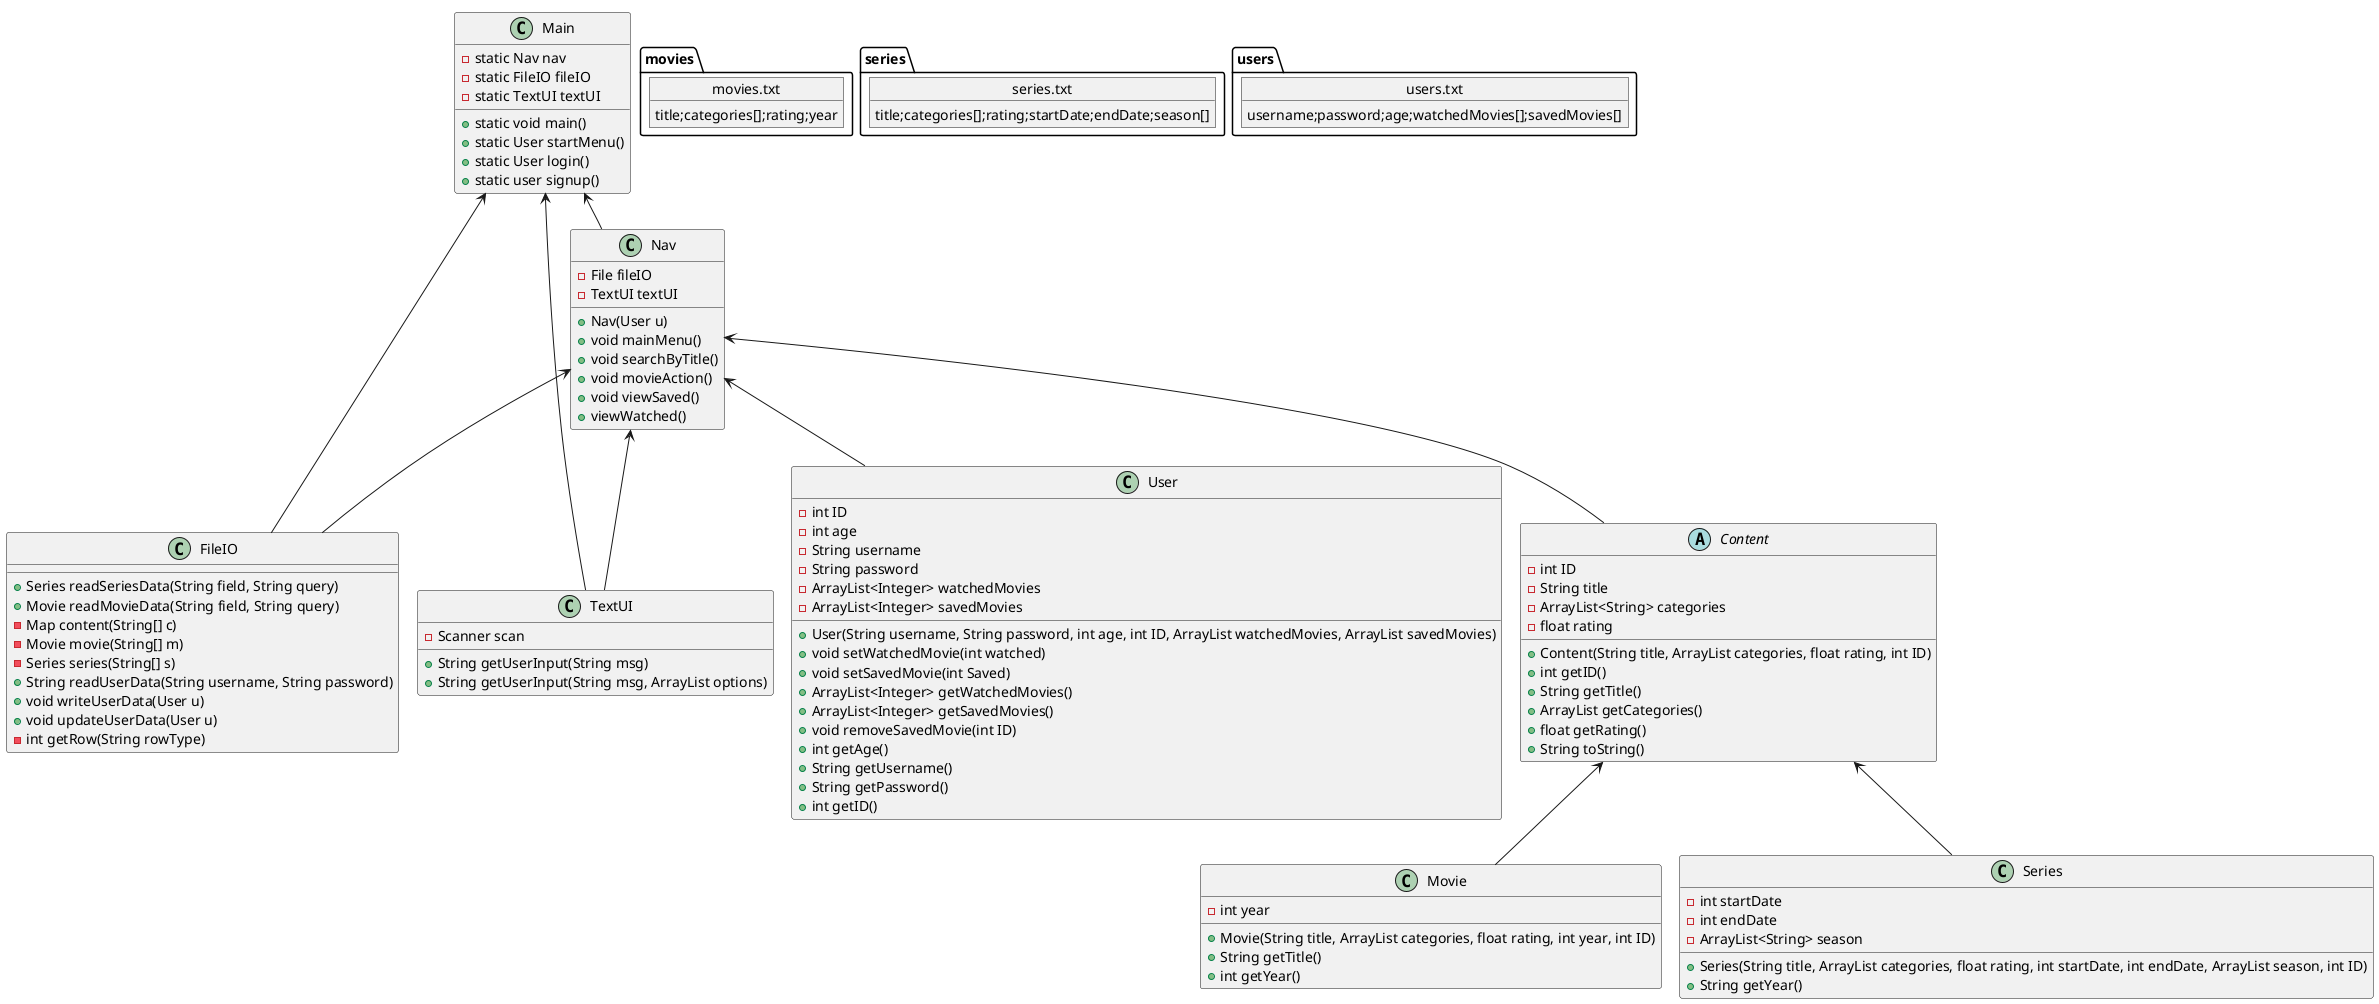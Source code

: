 @startuml
!pragma layout smetana
'https://plantuml.com/class-diagram

class Main{
- static Nav nav
- static FileIO fileIO
- static TextUI textUI
+ static void main()
+ static User startMenu()
+ static User login()
+ static user signup()
}


class Nav {
- File fileIO
- TextUI textUI
+ Nav(User u)
+ void mainMenu()
+ void searchByTitle()
+ void movieAction()
+ void viewSaved()
+ viewWatched()
}

class FileIO {
+ Series readSeriesData(String field, String query)
+ Movie readMovieData(String field, String query)
- Map content(String[] c)
- Movie movie(String[] m)
- Series series(String[] s)
+ String readUserData(String username, String password)
+ void writeUserData(User u)
+ void updateUserData(User u)
- int getRow(String rowType)
}

class TextUI {
- Scanner scan
+ String getUserInput(String msg)
+ String getUserInput(String msg, ArrayList options)
}

class User {
- int ID
- int age
- String username
- String password
- ArrayList<Integer> watchedMovies
- ArrayList<Integer> savedMovies
+ User(String username, String password, int age, int ID, ArrayList watchedMovies, ArrayList savedMovies)
+ void setWatchedMovie(int watched)
+ void setSavedMovie(int Saved)
+ ArrayList<Integer> getWatchedMovies()
+ ArrayList<Integer> getSavedMovies()
+ void removeSavedMovie(int ID)
+ int getAge()
+ String getUsername()
+ String getPassword()
+ int getID()
}

class Movie {
- int year
+ Movie(String title, ArrayList categories, float rating, int year, int ID)
+ String getTitle()
+ int getYear()
}

class Series {
- int startDate
- int endDate
- ArrayList<String> season
+ Series(String title, ArrayList categories, float rating, int startDate, int endDate, ArrayList season, int ID)
+ String getYear()
}

abstract Content {
- int ID
- String title
- ArrayList<String> categories
- float rating
+ Content(String title, ArrayList categories, float rating, int ID)
+ int getID()
+ String getTitle()
+ ArrayList getCategories()
+ float getRating()
+ String toString()
}

Main <-- Nav
Main <-- TextUI
Main <-- FileIO
Nav <-- User
Nav <-- Content
Nav <-- TextUI
Nav <-- FileIO
Content <-- Movie
Content <-- Series

object movies.txt {
title;categories[];rating;year
}

object series.txt {
title;categories[];rating;startDate;endDate;season[]
}
object users.txt {
username;password;age;watchedMovies[];savedMovies[]
}

@enduml